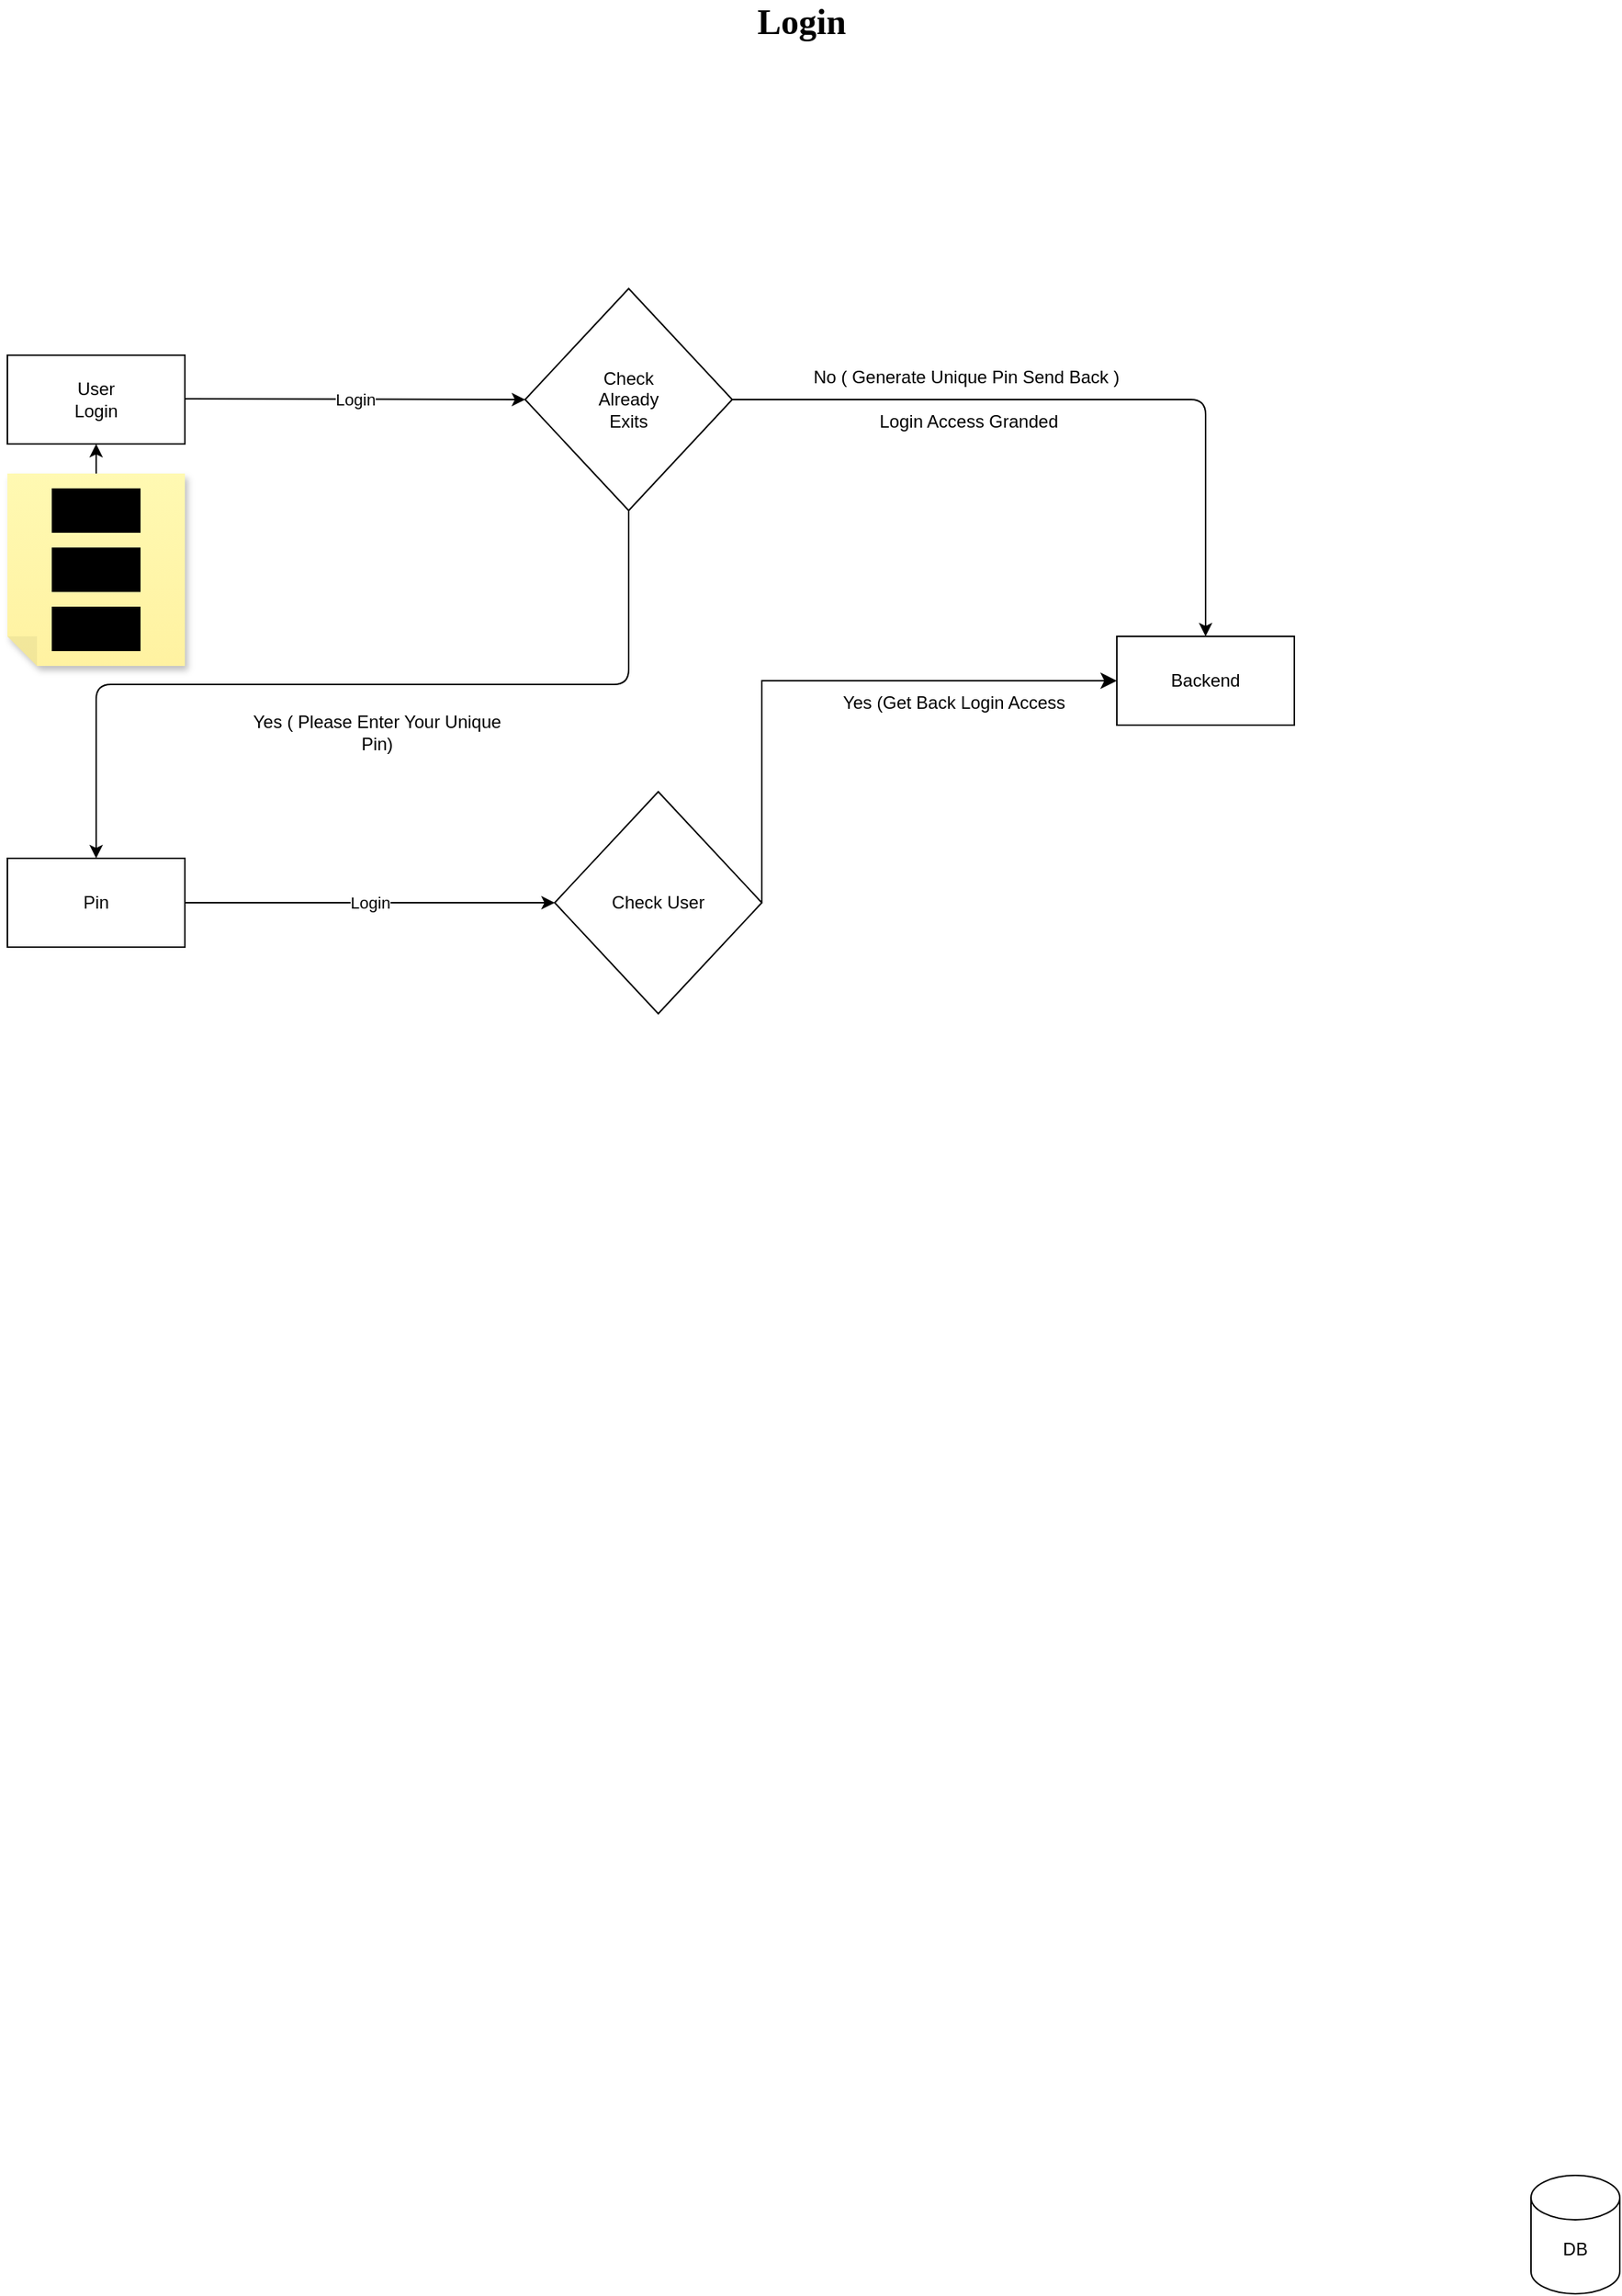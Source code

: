 <mxfile>
    <diagram id="PhLFuPeNg6pB313pJm92" name="Page-1">
        <mxGraphModel dx="1557" dy="661" grid="1" gridSize="10" guides="1" tooltips="1" connect="1" arrows="1" fold="1" page="1" pageScale="1" pageWidth="1200" pageHeight="1600" background="none" math="0" shadow="0">
            <root>
                <mxCell id="0"/>
                <mxCell id="1" parent="0"/>
                <mxCell id="2" value="" style="rounded=0;whiteSpace=wrap;html=1;" parent="1" vertex="1">
                    <mxGeometry x="10" y="290" width="120" height="60" as="geometry"/>
                </mxCell>
                <mxCell id="3" value="" style="endArrow=classic;html=1;" parent="1" edge="1">
                    <mxGeometry relative="1" as="geometry">
                        <mxPoint x="130" y="319.5" as="sourcePoint"/>
                        <mxPoint x="360" y="320" as="targetPoint"/>
                    </mxGeometry>
                </mxCell>
                <mxCell id="4" value="Login" style="edgeLabel;resizable=0;html=1;align=center;verticalAlign=middle;" parent="3" connectable="0" vertex="1">
                    <mxGeometry relative="1" as="geometry"/>
                </mxCell>
                <mxCell id="19" style="edgeStyle=orthogonalEdgeStyle;html=1;exitX=0.5;exitY=1;exitDx=0;exitDy=0;entryX=0.5;entryY=0;entryDx=0;entryDy=0;" edge="1" parent="1" source="5" target="21">
                    <mxGeometry relative="1" as="geometry"/>
                </mxCell>
                <mxCell id="5" value="" style="rhombus;whiteSpace=wrap;html=1;" parent="1" vertex="1">
                    <mxGeometry x="360" y="245" width="140" height="150" as="geometry"/>
                </mxCell>
                <mxCell id="8" value="" style="shape=cylinder3;whiteSpace=wrap;html=1;boundedLbl=1;backgroundOutline=1;size=15;" parent="1" vertex="1">
                    <mxGeometry x="1040" y="1520" width="60" height="80" as="geometry"/>
                </mxCell>
                <mxCell id="9" value="DB" style="text;strokeColor=none;align=center;fillColor=none;html=1;verticalAlign=middle;whiteSpace=wrap;rounded=0;" parent="1" vertex="1">
                    <mxGeometry x="1040" y="1550" width="60" height="40" as="geometry"/>
                </mxCell>
                <mxCell id="11" value="User Login" style="text;strokeColor=none;align=center;fillColor=none;html=1;verticalAlign=middle;whiteSpace=wrap;rounded=0;" vertex="1" parent="1">
                    <mxGeometry x="40" y="305" width="60" height="30" as="geometry"/>
                </mxCell>
                <mxCell id="16" style="edgeStyle=none;html=1;entryX=0.5;entryY=1;entryDx=0;entryDy=0;" edge="1" parent="1" source="12" target="2">
                    <mxGeometry relative="1" as="geometry"/>
                </mxCell>
                <mxCell id="12" value="" style="shape=note;whiteSpace=wrap;html=1;backgroundOutline=1;fontColor=#000000;darkOpacity=0.05;fillColor=#FFF9B2;strokeColor=none;fillStyle=solid;direction=west;gradientDirection=north;gradientColor=#FFF2A1;shadow=1;size=20;pointerEvents=1;" vertex="1" parent="1">
                    <mxGeometry x="10" y="370" width="120" height="130" as="geometry"/>
                </mxCell>
                <mxCell id="13" value="Ph no" style="text;strokeColor=none;align=center;fillColor=#000000;html=1;verticalAlign=middle;whiteSpace=wrap;rounded=0;" vertex="1" parent="1">
                    <mxGeometry x="40" y="420" width="60" height="30" as="geometry"/>
                </mxCell>
                <mxCell id="15" value="Pin No" style="text;strokeColor=none;align=center;fillColor=#000000;html=1;verticalAlign=middle;whiteSpace=wrap;rounded=0;" vertex="1" parent="1">
                    <mxGeometry x="40" y="460" width="60" height="30" as="geometry"/>
                </mxCell>
                <mxCell id="17" value="Check Already Exits" style="text;strokeColor=none;align=center;fillColor=none;html=1;verticalAlign=middle;whiteSpace=wrap;rounded=0;" vertex="1" parent="1">
                    <mxGeometry x="400" y="305" width="60" height="30" as="geometry"/>
                </mxCell>
                <mxCell id="20" value="Yes ( Please Enter Your Unique Pin)" style="text;strokeColor=none;align=center;fillColor=none;html=1;verticalAlign=middle;whiteSpace=wrap;rounded=0;" vertex="1" parent="1">
                    <mxGeometry x="170" y="530" width="180" height="30" as="geometry"/>
                </mxCell>
                <mxCell id="21" value="" style="whiteSpace=wrap;html=1;" vertex="1" parent="1">
                    <mxGeometry x="10" y="630" width="120" height="60" as="geometry"/>
                </mxCell>
                <mxCell id="22" value="Pin" style="text;strokeColor=none;align=center;fillColor=none;html=1;verticalAlign=middle;whiteSpace=wrap;rounded=0;" vertex="1" parent="1">
                    <mxGeometry x="40" y="645" width="60" height="30" as="geometry"/>
                </mxCell>
                <mxCell id="24" value="" style="whiteSpace=wrap;html=1;" vertex="1" parent="1">
                    <mxGeometry x="760" y="480" width="120" height="60" as="geometry"/>
                </mxCell>
                <mxCell id="25" value="Backend" style="text;strokeColor=none;align=center;fillColor=none;html=1;verticalAlign=middle;whiteSpace=wrap;rounded=0;" vertex="1" parent="1">
                    <mxGeometry x="790" y="495" width="60" height="30" as="geometry"/>
                </mxCell>
                <mxCell id="26" value="No ( Generate Unique Pin Send Back )&amp;nbsp;" style="text;strokeColor=none;align=center;fillColor=none;html=1;verticalAlign=middle;whiteSpace=wrap;rounded=0;" vertex="1" parent="1">
                    <mxGeometry x="530" y="290" width="260" height="30" as="geometry"/>
                </mxCell>
                <mxCell id="28" style="edgeStyle=orthogonalEdgeStyle;html=1;exitX=1;exitY=0.5;exitDx=0;exitDy=0;entryX=0.5;entryY=0;entryDx=0;entryDy=0;" edge="1" parent="1" source="5" target="24">
                    <mxGeometry relative="1" as="geometry">
                        <mxPoint x="1030" y="350" as="sourcePoint"/>
                        <mxPoint x="670" y="585" as="targetPoint"/>
                    </mxGeometry>
                </mxCell>
                <mxCell id="29" value="Login Access Granded" style="text;strokeColor=none;align=center;fillColor=none;html=1;verticalAlign=middle;whiteSpace=wrap;rounded=0;" vertex="1" parent="1">
                    <mxGeometry x="570" y="320" width="180" height="30" as="geometry"/>
                </mxCell>
                <mxCell id="31" value="Name" style="text;strokeColor=none;align=center;fillColor=#000000;html=1;verticalAlign=middle;whiteSpace=wrap;rounded=0;" vertex="1" parent="1">
                    <mxGeometry x="40" y="380" width="60" height="30" as="geometry"/>
                </mxCell>
                <mxCell id="32" value="Check User" style="rhombus;whiteSpace=wrap;html=1;" vertex="1" parent="1">
                    <mxGeometry x="380" y="585" width="140" height="150" as="geometry"/>
                </mxCell>
                <mxCell id="38" value="" style="edgeStyle=segmentEdgeStyle;endArrow=classic;html=1;curved=0;rounded=0;endSize=8;startSize=8;sourcePerimeterSpacing=0;targetPerimeterSpacing=0;entryX=0;entryY=0.5;entryDx=0;entryDy=0;" edge="1" parent="1" target="24">
                    <mxGeometry width="100" relative="1" as="geometry">
                        <mxPoint x="520" y="660" as="sourcePoint"/>
                        <mxPoint x="620" y="700" as="targetPoint"/>
                        <Array as="points">
                            <mxPoint x="520" y="510"/>
                        </Array>
                    </mxGeometry>
                </mxCell>
                <mxCell id="39" value="Yes (Get Back Login Access" style="text;strokeColor=none;align=center;fillColor=none;html=1;verticalAlign=middle;whiteSpace=wrap;rounded=0;" vertex="1" parent="1">
                    <mxGeometry x="560" y="510" width="180" height="30" as="geometry"/>
                </mxCell>
                <mxCell id="41" value="" style="endArrow=classic;html=1;exitX=1;exitY=0.5;exitDx=0;exitDy=0;" edge="1" parent="1" source="21">
                    <mxGeometry relative="1" as="geometry">
                        <mxPoint x="150" y="659.5" as="sourcePoint"/>
                        <mxPoint x="380" y="660" as="targetPoint"/>
                    </mxGeometry>
                </mxCell>
                <mxCell id="42" value="Login" style="edgeLabel;resizable=0;html=1;align=center;verticalAlign=middle;" connectable="0" vertex="1" parent="41">
                    <mxGeometry relative="1" as="geometry"/>
                </mxCell>
                <mxCell id="43" value="&lt;font face=&quot;Comic Sans MS&quot; style=&quot;font-size: 24px;&quot;&gt;&lt;b&gt;Login&amp;nbsp;&lt;/b&gt;&lt;/font&gt;" style="text;strokeColor=none;align=center;fillColor=none;html=1;verticalAlign=middle;whiteSpace=wrap;rounded=0;" vertex="1" parent="1">
                    <mxGeometry x="520" y="50" width="60" height="30" as="geometry"/>
                </mxCell>
            </root>
        </mxGraphModel>
    </diagram>
</mxfile>